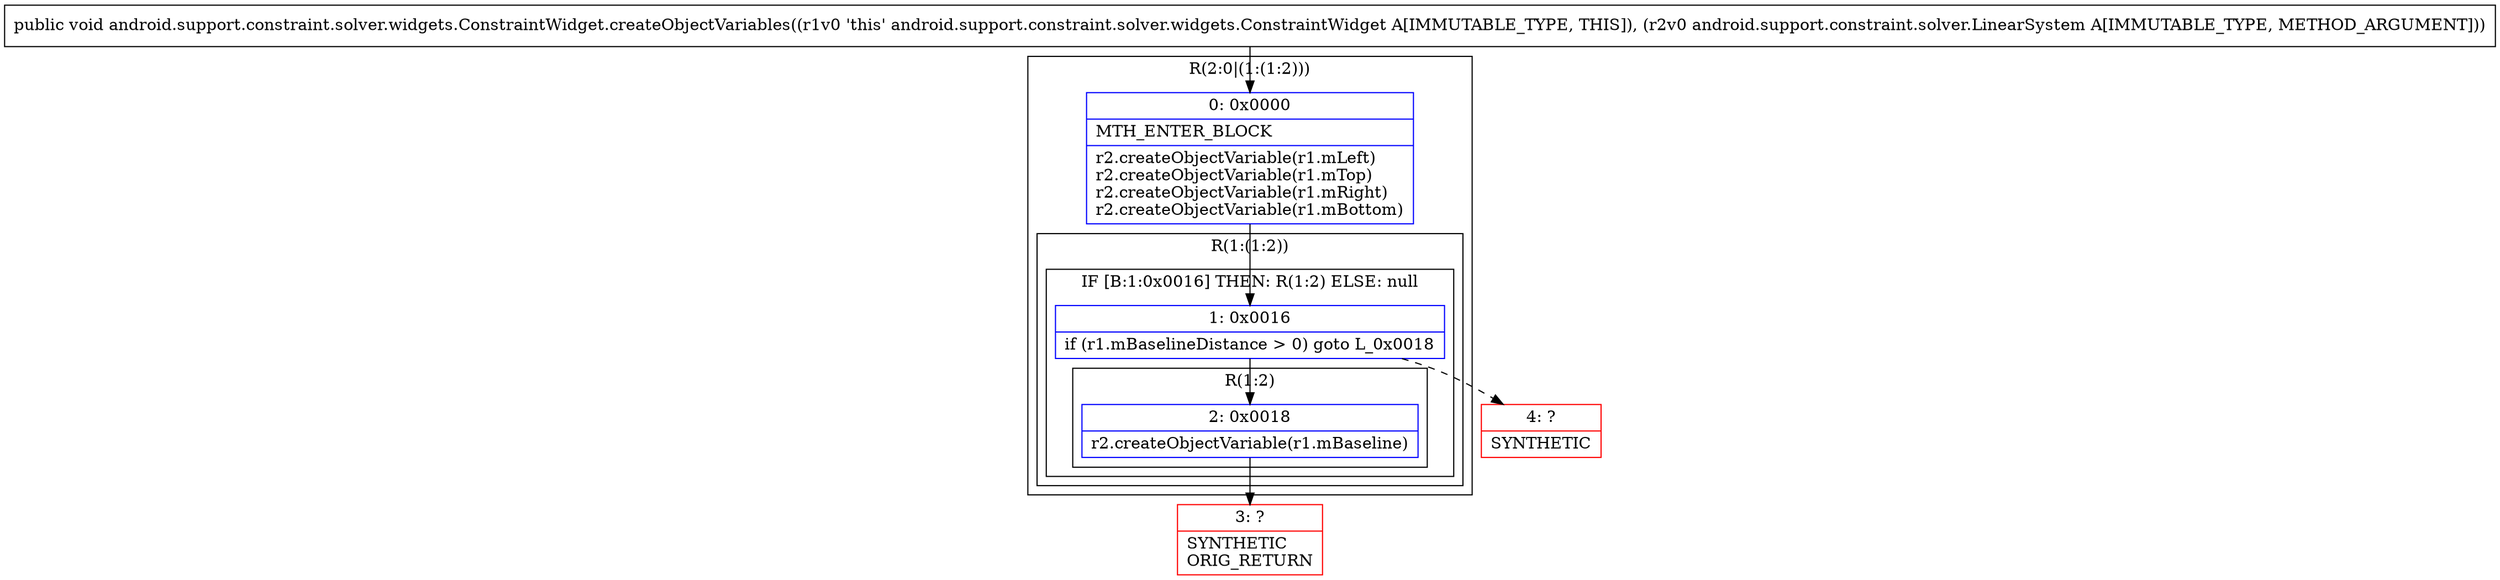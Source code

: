 digraph "CFG forandroid.support.constraint.solver.widgets.ConstraintWidget.createObjectVariables(Landroid\/support\/constraint\/solver\/LinearSystem;)V" {
subgraph cluster_Region_815752092 {
label = "R(2:0|(1:(1:2)))";
node [shape=record,color=blue];
Node_0 [shape=record,label="{0\:\ 0x0000|MTH_ENTER_BLOCK\l|r2.createObjectVariable(r1.mLeft)\lr2.createObjectVariable(r1.mTop)\lr2.createObjectVariable(r1.mRight)\lr2.createObjectVariable(r1.mBottom)\l}"];
subgraph cluster_Region_1598829131 {
label = "R(1:(1:2))";
node [shape=record,color=blue];
subgraph cluster_IfRegion_1873685361 {
label = "IF [B:1:0x0016] THEN: R(1:2) ELSE: null";
node [shape=record,color=blue];
Node_1 [shape=record,label="{1\:\ 0x0016|if (r1.mBaselineDistance \> 0) goto L_0x0018\l}"];
subgraph cluster_Region_1254274476 {
label = "R(1:2)";
node [shape=record,color=blue];
Node_2 [shape=record,label="{2\:\ 0x0018|r2.createObjectVariable(r1.mBaseline)\l}"];
}
}
}
}
Node_3 [shape=record,color=red,label="{3\:\ ?|SYNTHETIC\lORIG_RETURN\l}"];
Node_4 [shape=record,color=red,label="{4\:\ ?|SYNTHETIC\l}"];
MethodNode[shape=record,label="{public void android.support.constraint.solver.widgets.ConstraintWidget.createObjectVariables((r1v0 'this' android.support.constraint.solver.widgets.ConstraintWidget A[IMMUTABLE_TYPE, THIS]), (r2v0 android.support.constraint.solver.LinearSystem A[IMMUTABLE_TYPE, METHOD_ARGUMENT])) }"];
MethodNode -> Node_0;
Node_0 -> Node_1;
Node_1 -> Node_2;
Node_1 -> Node_4[style=dashed];
Node_2 -> Node_3;
}

